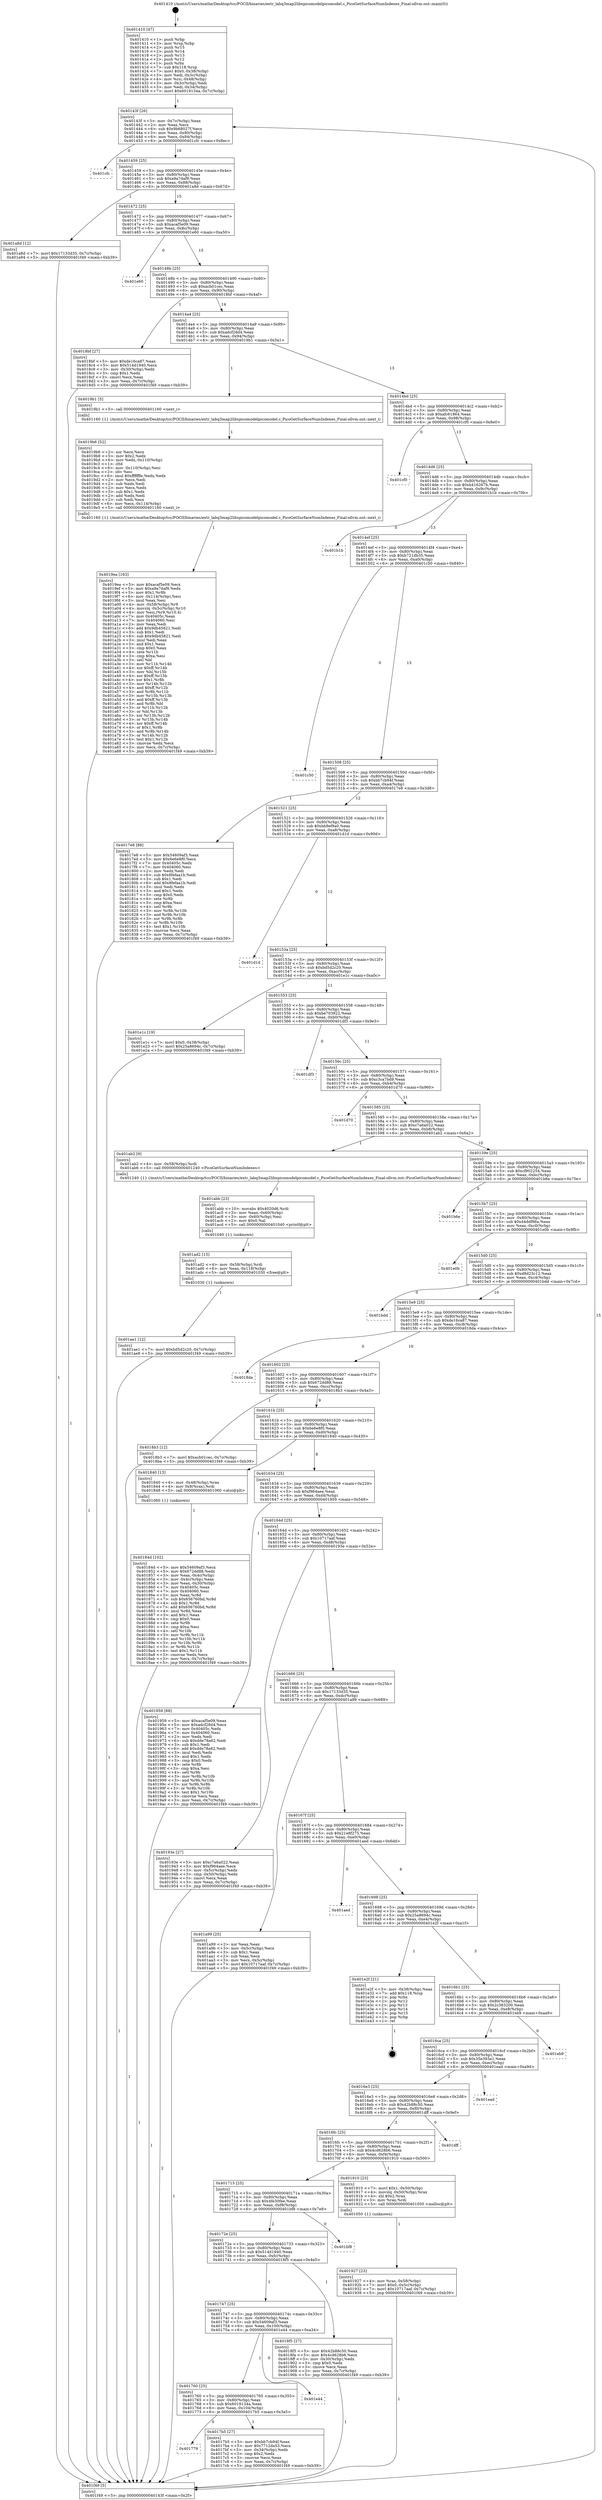 digraph "0x401410" {
  label = "0x401410 (/mnt/c/Users/mathe/Desktop/tcc/POCII/binaries/extr_labq3map2libspicomodelpicomodel.c_PicoGetSurfaceNumIndexes_Final-ollvm.out::main(0))"
  labelloc = "t"
  node[shape=record]

  Entry [label="",width=0.3,height=0.3,shape=circle,fillcolor=black,style=filled]
  "0x40143f" [label="{
     0x40143f [26]\l
     | [instrs]\l
     &nbsp;&nbsp;0x40143f \<+3\>: mov -0x7c(%rbp),%eax\l
     &nbsp;&nbsp;0x401442 \<+2\>: mov %eax,%ecx\l
     &nbsp;&nbsp;0x401444 \<+6\>: sub $0x9b68027f,%ecx\l
     &nbsp;&nbsp;0x40144a \<+3\>: mov %eax,-0x80(%rbp)\l
     &nbsp;&nbsp;0x40144d \<+6\>: mov %ecx,-0x84(%rbp)\l
     &nbsp;&nbsp;0x401453 \<+6\>: je 0000000000401cfc \<main+0x8ec\>\l
  }"]
  "0x401cfc" [label="{
     0x401cfc\l
  }", style=dashed]
  "0x401459" [label="{
     0x401459 [25]\l
     | [instrs]\l
     &nbsp;&nbsp;0x401459 \<+5\>: jmp 000000000040145e \<main+0x4e\>\l
     &nbsp;&nbsp;0x40145e \<+3\>: mov -0x80(%rbp),%eax\l
     &nbsp;&nbsp;0x401461 \<+5\>: sub $0xa9a7daf9,%eax\l
     &nbsp;&nbsp;0x401466 \<+6\>: mov %eax,-0x88(%rbp)\l
     &nbsp;&nbsp;0x40146c \<+6\>: je 0000000000401a8d \<main+0x67d\>\l
  }"]
  Exit [label="",width=0.3,height=0.3,shape=circle,fillcolor=black,style=filled,peripheries=2]
  "0x401a8d" [label="{
     0x401a8d [12]\l
     | [instrs]\l
     &nbsp;&nbsp;0x401a8d \<+7\>: movl $0x17133d35,-0x7c(%rbp)\l
     &nbsp;&nbsp;0x401a94 \<+5\>: jmp 0000000000401f49 \<main+0xb39\>\l
  }"]
  "0x401472" [label="{
     0x401472 [25]\l
     | [instrs]\l
     &nbsp;&nbsp;0x401472 \<+5\>: jmp 0000000000401477 \<main+0x67\>\l
     &nbsp;&nbsp;0x401477 \<+3\>: mov -0x80(%rbp),%eax\l
     &nbsp;&nbsp;0x40147a \<+5\>: sub $0xacaf5e09,%eax\l
     &nbsp;&nbsp;0x40147f \<+6\>: mov %eax,-0x8c(%rbp)\l
     &nbsp;&nbsp;0x401485 \<+6\>: je 0000000000401e60 \<main+0xa50\>\l
  }"]
  "0x401ae1" [label="{
     0x401ae1 [12]\l
     | [instrs]\l
     &nbsp;&nbsp;0x401ae1 \<+7\>: movl $0xbd5d2c20,-0x7c(%rbp)\l
     &nbsp;&nbsp;0x401ae8 \<+5\>: jmp 0000000000401f49 \<main+0xb39\>\l
  }"]
  "0x401e60" [label="{
     0x401e60\l
  }", style=dashed]
  "0x40148b" [label="{
     0x40148b [25]\l
     | [instrs]\l
     &nbsp;&nbsp;0x40148b \<+5\>: jmp 0000000000401490 \<main+0x80\>\l
     &nbsp;&nbsp;0x401490 \<+3\>: mov -0x80(%rbp),%eax\l
     &nbsp;&nbsp;0x401493 \<+5\>: sub $0xacb01cec,%eax\l
     &nbsp;&nbsp;0x401498 \<+6\>: mov %eax,-0x90(%rbp)\l
     &nbsp;&nbsp;0x40149e \<+6\>: je 00000000004018bf \<main+0x4af\>\l
  }"]
  "0x401ad2" [label="{
     0x401ad2 [15]\l
     | [instrs]\l
     &nbsp;&nbsp;0x401ad2 \<+4\>: mov -0x58(%rbp),%rdi\l
     &nbsp;&nbsp;0x401ad6 \<+6\>: mov %eax,-0x118(%rbp)\l
     &nbsp;&nbsp;0x401adc \<+5\>: call 0000000000401030 \<free@plt\>\l
     | [calls]\l
     &nbsp;&nbsp;0x401030 \{1\} (unknown)\l
  }"]
  "0x4018bf" [label="{
     0x4018bf [27]\l
     | [instrs]\l
     &nbsp;&nbsp;0x4018bf \<+5\>: mov $0xde16ca87,%eax\l
     &nbsp;&nbsp;0x4018c4 \<+5\>: mov $0x514d1940,%ecx\l
     &nbsp;&nbsp;0x4018c9 \<+3\>: mov -0x30(%rbp),%edx\l
     &nbsp;&nbsp;0x4018cc \<+3\>: cmp $0x1,%edx\l
     &nbsp;&nbsp;0x4018cf \<+3\>: cmovl %ecx,%eax\l
     &nbsp;&nbsp;0x4018d2 \<+3\>: mov %eax,-0x7c(%rbp)\l
     &nbsp;&nbsp;0x4018d5 \<+5\>: jmp 0000000000401f49 \<main+0xb39\>\l
  }"]
  "0x4014a4" [label="{
     0x4014a4 [25]\l
     | [instrs]\l
     &nbsp;&nbsp;0x4014a4 \<+5\>: jmp 00000000004014a9 \<main+0x99\>\l
     &nbsp;&nbsp;0x4014a9 \<+3\>: mov -0x80(%rbp),%eax\l
     &nbsp;&nbsp;0x4014ac \<+5\>: sub $0xadcf28d4,%eax\l
     &nbsp;&nbsp;0x4014b1 \<+6\>: mov %eax,-0x94(%rbp)\l
     &nbsp;&nbsp;0x4014b7 \<+6\>: je 00000000004019b1 \<main+0x5a1\>\l
  }"]
  "0x401abb" [label="{
     0x401abb [23]\l
     | [instrs]\l
     &nbsp;&nbsp;0x401abb \<+10\>: movabs $0x4020d6,%rdi\l
     &nbsp;&nbsp;0x401ac5 \<+3\>: mov %eax,-0x60(%rbp)\l
     &nbsp;&nbsp;0x401ac8 \<+3\>: mov -0x60(%rbp),%esi\l
     &nbsp;&nbsp;0x401acb \<+2\>: mov $0x0,%al\l
     &nbsp;&nbsp;0x401acd \<+5\>: call 0000000000401040 \<printf@plt\>\l
     | [calls]\l
     &nbsp;&nbsp;0x401040 \{1\} (unknown)\l
  }"]
  "0x4019b1" [label="{
     0x4019b1 [5]\l
     | [instrs]\l
     &nbsp;&nbsp;0x4019b1 \<+5\>: call 0000000000401160 \<next_i\>\l
     | [calls]\l
     &nbsp;&nbsp;0x401160 \{1\} (/mnt/c/Users/mathe/Desktop/tcc/POCII/binaries/extr_labq3map2libspicomodelpicomodel.c_PicoGetSurfaceNumIndexes_Final-ollvm.out::next_i)\l
  }"]
  "0x4014bd" [label="{
     0x4014bd [25]\l
     | [instrs]\l
     &nbsp;&nbsp;0x4014bd \<+5\>: jmp 00000000004014c2 \<main+0xb2\>\l
     &nbsp;&nbsp;0x4014c2 \<+3\>: mov -0x80(%rbp),%eax\l
     &nbsp;&nbsp;0x4014c5 \<+5\>: sub $0xafc61864,%eax\l
     &nbsp;&nbsp;0x4014ca \<+6\>: mov %eax,-0x98(%rbp)\l
     &nbsp;&nbsp;0x4014d0 \<+6\>: je 0000000000401cf0 \<main+0x8e0\>\l
  }"]
  "0x4019ea" [label="{
     0x4019ea [163]\l
     | [instrs]\l
     &nbsp;&nbsp;0x4019ea \<+5\>: mov $0xacaf5e09,%ecx\l
     &nbsp;&nbsp;0x4019ef \<+5\>: mov $0xa9a7daf9,%edx\l
     &nbsp;&nbsp;0x4019f4 \<+3\>: mov $0x1,%r8b\l
     &nbsp;&nbsp;0x4019f7 \<+6\>: mov -0x114(%rbp),%esi\l
     &nbsp;&nbsp;0x4019fd \<+3\>: imul %eax,%esi\l
     &nbsp;&nbsp;0x401a00 \<+4\>: mov -0x58(%rbp),%r9\l
     &nbsp;&nbsp;0x401a04 \<+4\>: movslq -0x5c(%rbp),%r10\l
     &nbsp;&nbsp;0x401a08 \<+4\>: mov %esi,(%r9,%r10,4)\l
     &nbsp;&nbsp;0x401a0c \<+7\>: mov 0x40405c,%eax\l
     &nbsp;&nbsp;0x401a13 \<+7\>: mov 0x404060,%esi\l
     &nbsp;&nbsp;0x401a1a \<+2\>: mov %eax,%edi\l
     &nbsp;&nbsp;0x401a1c \<+6\>: add $0x9db45821,%edi\l
     &nbsp;&nbsp;0x401a22 \<+3\>: sub $0x1,%edi\l
     &nbsp;&nbsp;0x401a25 \<+6\>: sub $0x9db45821,%edi\l
     &nbsp;&nbsp;0x401a2b \<+3\>: imul %edi,%eax\l
     &nbsp;&nbsp;0x401a2e \<+3\>: and $0x1,%eax\l
     &nbsp;&nbsp;0x401a31 \<+3\>: cmp $0x0,%eax\l
     &nbsp;&nbsp;0x401a34 \<+4\>: sete %r11b\l
     &nbsp;&nbsp;0x401a38 \<+3\>: cmp $0xa,%esi\l
     &nbsp;&nbsp;0x401a3b \<+3\>: setl %bl\l
     &nbsp;&nbsp;0x401a3e \<+3\>: mov %r11b,%r14b\l
     &nbsp;&nbsp;0x401a41 \<+4\>: xor $0xff,%r14b\l
     &nbsp;&nbsp;0x401a45 \<+3\>: mov %bl,%r15b\l
     &nbsp;&nbsp;0x401a48 \<+4\>: xor $0xff,%r15b\l
     &nbsp;&nbsp;0x401a4c \<+4\>: xor $0x1,%r8b\l
     &nbsp;&nbsp;0x401a50 \<+3\>: mov %r14b,%r12b\l
     &nbsp;&nbsp;0x401a53 \<+4\>: and $0xff,%r12b\l
     &nbsp;&nbsp;0x401a57 \<+3\>: and %r8b,%r11b\l
     &nbsp;&nbsp;0x401a5a \<+3\>: mov %r15b,%r13b\l
     &nbsp;&nbsp;0x401a5d \<+4\>: and $0xff,%r13b\l
     &nbsp;&nbsp;0x401a61 \<+3\>: and %r8b,%bl\l
     &nbsp;&nbsp;0x401a64 \<+3\>: or %r11b,%r12b\l
     &nbsp;&nbsp;0x401a67 \<+3\>: or %bl,%r13b\l
     &nbsp;&nbsp;0x401a6a \<+3\>: xor %r13b,%r12b\l
     &nbsp;&nbsp;0x401a6d \<+3\>: or %r15b,%r14b\l
     &nbsp;&nbsp;0x401a70 \<+4\>: xor $0xff,%r14b\l
     &nbsp;&nbsp;0x401a74 \<+4\>: or $0x1,%r8b\l
     &nbsp;&nbsp;0x401a78 \<+3\>: and %r8b,%r14b\l
     &nbsp;&nbsp;0x401a7b \<+3\>: or %r14b,%r12b\l
     &nbsp;&nbsp;0x401a7e \<+4\>: test $0x1,%r12b\l
     &nbsp;&nbsp;0x401a82 \<+3\>: cmovne %edx,%ecx\l
     &nbsp;&nbsp;0x401a85 \<+3\>: mov %ecx,-0x7c(%rbp)\l
     &nbsp;&nbsp;0x401a88 \<+5\>: jmp 0000000000401f49 \<main+0xb39\>\l
  }"]
  "0x401cf0" [label="{
     0x401cf0\l
  }", style=dashed]
  "0x4014d6" [label="{
     0x4014d6 [25]\l
     | [instrs]\l
     &nbsp;&nbsp;0x4014d6 \<+5\>: jmp 00000000004014db \<main+0xcb\>\l
     &nbsp;&nbsp;0x4014db \<+3\>: mov -0x80(%rbp),%eax\l
     &nbsp;&nbsp;0x4014de \<+5\>: sub $0xb416267b,%eax\l
     &nbsp;&nbsp;0x4014e3 \<+6\>: mov %eax,-0x9c(%rbp)\l
     &nbsp;&nbsp;0x4014e9 \<+6\>: je 0000000000401b1b \<main+0x70b\>\l
  }"]
  "0x4019b6" [label="{
     0x4019b6 [52]\l
     | [instrs]\l
     &nbsp;&nbsp;0x4019b6 \<+2\>: xor %ecx,%ecx\l
     &nbsp;&nbsp;0x4019b8 \<+5\>: mov $0x2,%edx\l
     &nbsp;&nbsp;0x4019bd \<+6\>: mov %edx,-0x110(%rbp)\l
     &nbsp;&nbsp;0x4019c3 \<+1\>: cltd\l
     &nbsp;&nbsp;0x4019c4 \<+6\>: mov -0x110(%rbp),%esi\l
     &nbsp;&nbsp;0x4019ca \<+2\>: idiv %esi\l
     &nbsp;&nbsp;0x4019cc \<+6\>: imul $0xfffffffe,%edx,%edx\l
     &nbsp;&nbsp;0x4019d2 \<+2\>: mov %ecx,%edi\l
     &nbsp;&nbsp;0x4019d4 \<+2\>: sub %edx,%edi\l
     &nbsp;&nbsp;0x4019d6 \<+2\>: mov %ecx,%edx\l
     &nbsp;&nbsp;0x4019d8 \<+3\>: sub $0x1,%edx\l
     &nbsp;&nbsp;0x4019db \<+2\>: add %edx,%edi\l
     &nbsp;&nbsp;0x4019dd \<+2\>: sub %edi,%ecx\l
     &nbsp;&nbsp;0x4019df \<+6\>: mov %ecx,-0x114(%rbp)\l
     &nbsp;&nbsp;0x4019e5 \<+5\>: call 0000000000401160 \<next_i\>\l
     | [calls]\l
     &nbsp;&nbsp;0x401160 \{1\} (/mnt/c/Users/mathe/Desktop/tcc/POCII/binaries/extr_labq3map2libspicomodelpicomodel.c_PicoGetSurfaceNumIndexes_Final-ollvm.out::next_i)\l
  }"]
  "0x401b1b" [label="{
     0x401b1b\l
  }", style=dashed]
  "0x4014ef" [label="{
     0x4014ef [25]\l
     | [instrs]\l
     &nbsp;&nbsp;0x4014ef \<+5\>: jmp 00000000004014f4 \<main+0xe4\>\l
     &nbsp;&nbsp;0x4014f4 \<+3\>: mov -0x80(%rbp),%eax\l
     &nbsp;&nbsp;0x4014f7 \<+5\>: sub $0xb721db35,%eax\l
     &nbsp;&nbsp;0x4014fc \<+6\>: mov %eax,-0xa0(%rbp)\l
     &nbsp;&nbsp;0x401502 \<+6\>: je 0000000000401c50 \<main+0x840\>\l
  }"]
  "0x401927" [label="{
     0x401927 [23]\l
     | [instrs]\l
     &nbsp;&nbsp;0x401927 \<+4\>: mov %rax,-0x58(%rbp)\l
     &nbsp;&nbsp;0x40192b \<+7\>: movl $0x0,-0x5c(%rbp)\l
     &nbsp;&nbsp;0x401932 \<+7\>: movl $0x10717aaf,-0x7c(%rbp)\l
     &nbsp;&nbsp;0x401939 \<+5\>: jmp 0000000000401f49 \<main+0xb39\>\l
  }"]
  "0x401c50" [label="{
     0x401c50\l
  }", style=dashed]
  "0x401508" [label="{
     0x401508 [25]\l
     | [instrs]\l
     &nbsp;&nbsp;0x401508 \<+5\>: jmp 000000000040150d \<main+0xfd\>\l
     &nbsp;&nbsp;0x40150d \<+3\>: mov -0x80(%rbp),%eax\l
     &nbsp;&nbsp;0x401510 \<+5\>: sub $0xbb7cb94f,%eax\l
     &nbsp;&nbsp;0x401515 \<+6\>: mov %eax,-0xa4(%rbp)\l
     &nbsp;&nbsp;0x40151b \<+6\>: je 00000000004017e8 \<main+0x3d8\>\l
  }"]
  "0x40184d" [label="{
     0x40184d [102]\l
     | [instrs]\l
     &nbsp;&nbsp;0x40184d \<+5\>: mov $0x54609af3,%ecx\l
     &nbsp;&nbsp;0x401852 \<+5\>: mov $0x672dd88,%edx\l
     &nbsp;&nbsp;0x401857 \<+3\>: mov %eax,-0x4c(%rbp)\l
     &nbsp;&nbsp;0x40185a \<+3\>: mov -0x4c(%rbp),%eax\l
     &nbsp;&nbsp;0x40185d \<+3\>: mov %eax,-0x30(%rbp)\l
     &nbsp;&nbsp;0x401860 \<+7\>: mov 0x40405c,%eax\l
     &nbsp;&nbsp;0x401867 \<+7\>: mov 0x404060,%esi\l
     &nbsp;&nbsp;0x40186e \<+3\>: mov %eax,%r8d\l
     &nbsp;&nbsp;0x401871 \<+7\>: sub $0x656760bd,%r8d\l
     &nbsp;&nbsp;0x401878 \<+4\>: sub $0x1,%r8d\l
     &nbsp;&nbsp;0x40187c \<+7\>: add $0x656760bd,%r8d\l
     &nbsp;&nbsp;0x401883 \<+4\>: imul %r8d,%eax\l
     &nbsp;&nbsp;0x401887 \<+3\>: and $0x1,%eax\l
     &nbsp;&nbsp;0x40188a \<+3\>: cmp $0x0,%eax\l
     &nbsp;&nbsp;0x40188d \<+4\>: sete %r9b\l
     &nbsp;&nbsp;0x401891 \<+3\>: cmp $0xa,%esi\l
     &nbsp;&nbsp;0x401894 \<+4\>: setl %r10b\l
     &nbsp;&nbsp;0x401898 \<+3\>: mov %r9b,%r11b\l
     &nbsp;&nbsp;0x40189b \<+3\>: and %r10b,%r11b\l
     &nbsp;&nbsp;0x40189e \<+3\>: xor %r10b,%r9b\l
     &nbsp;&nbsp;0x4018a1 \<+3\>: or %r9b,%r11b\l
     &nbsp;&nbsp;0x4018a4 \<+4\>: test $0x1,%r11b\l
     &nbsp;&nbsp;0x4018a8 \<+3\>: cmovne %edx,%ecx\l
     &nbsp;&nbsp;0x4018ab \<+3\>: mov %ecx,-0x7c(%rbp)\l
     &nbsp;&nbsp;0x4018ae \<+5\>: jmp 0000000000401f49 \<main+0xb39\>\l
  }"]
  "0x4017e8" [label="{
     0x4017e8 [88]\l
     | [instrs]\l
     &nbsp;&nbsp;0x4017e8 \<+5\>: mov $0x54609af3,%eax\l
     &nbsp;&nbsp;0x4017ed \<+5\>: mov $0x6e6e8f0,%ecx\l
     &nbsp;&nbsp;0x4017f2 \<+7\>: mov 0x40405c,%edx\l
     &nbsp;&nbsp;0x4017f9 \<+7\>: mov 0x404060,%esi\l
     &nbsp;&nbsp;0x401800 \<+2\>: mov %edx,%edi\l
     &nbsp;&nbsp;0x401802 \<+6\>: sub $0x8fefaa1b,%edi\l
     &nbsp;&nbsp;0x401808 \<+3\>: sub $0x1,%edi\l
     &nbsp;&nbsp;0x40180b \<+6\>: add $0x8fefaa1b,%edi\l
     &nbsp;&nbsp;0x401811 \<+3\>: imul %edi,%edx\l
     &nbsp;&nbsp;0x401814 \<+3\>: and $0x1,%edx\l
     &nbsp;&nbsp;0x401817 \<+3\>: cmp $0x0,%edx\l
     &nbsp;&nbsp;0x40181a \<+4\>: sete %r8b\l
     &nbsp;&nbsp;0x40181e \<+3\>: cmp $0xa,%esi\l
     &nbsp;&nbsp;0x401821 \<+4\>: setl %r9b\l
     &nbsp;&nbsp;0x401825 \<+3\>: mov %r8b,%r10b\l
     &nbsp;&nbsp;0x401828 \<+3\>: and %r9b,%r10b\l
     &nbsp;&nbsp;0x40182b \<+3\>: xor %r9b,%r8b\l
     &nbsp;&nbsp;0x40182e \<+3\>: or %r8b,%r10b\l
     &nbsp;&nbsp;0x401831 \<+4\>: test $0x1,%r10b\l
     &nbsp;&nbsp;0x401835 \<+3\>: cmovne %ecx,%eax\l
     &nbsp;&nbsp;0x401838 \<+3\>: mov %eax,-0x7c(%rbp)\l
     &nbsp;&nbsp;0x40183b \<+5\>: jmp 0000000000401f49 \<main+0xb39\>\l
  }"]
  "0x401521" [label="{
     0x401521 [25]\l
     | [instrs]\l
     &nbsp;&nbsp;0x401521 \<+5\>: jmp 0000000000401526 \<main+0x116\>\l
     &nbsp;&nbsp;0x401526 \<+3\>: mov -0x80(%rbp),%eax\l
     &nbsp;&nbsp;0x401529 \<+5\>: sub $0xbb9ef9a0,%eax\l
     &nbsp;&nbsp;0x40152e \<+6\>: mov %eax,-0xa8(%rbp)\l
     &nbsp;&nbsp;0x401534 \<+6\>: je 0000000000401d1d \<main+0x90d\>\l
  }"]
  "0x401410" [label="{
     0x401410 [47]\l
     | [instrs]\l
     &nbsp;&nbsp;0x401410 \<+1\>: push %rbp\l
     &nbsp;&nbsp;0x401411 \<+3\>: mov %rsp,%rbp\l
     &nbsp;&nbsp;0x401414 \<+2\>: push %r15\l
     &nbsp;&nbsp;0x401416 \<+2\>: push %r14\l
     &nbsp;&nbsp;0x401418 \<+2\>: push %r13\l
     &nbsp;&nbsp;0x40141a \<+2\>: push %r12\l
     &nbsp;&nbsp;0x40141c \<+1\>: push %rbx\l
     &nbsp;&nbsp;0x40141d \<+7\>: sub $0x118,%rsp\l
     &nbsp;&nbsp;0x401424 \<+7\>: movl $0x0,-0x38(%rbp)\l
     &nbsp;&nbsp;0x40142b \<+3\>: mov %edi,-0x3c(%rbp)\l
     &nbsp;&nbsp;0x40142e \<+4\>: mov %rsi,-0x48(%rbp)\l
     &nbsp;&nbsp;0x401432 \<+3\>: mov -0x3c(%rbp),%edi\l
     &nbsp;&nbsp;0x401435 \<+3\>: mov %edi,-0x34(%rbp)\l
     &nbsp;&nbsp;0x401438 \<+7\>: movl $0x6019134a,-0x7c(%rbp)\l
  }"]
  "0x401d1d" [label="{
     0x401d1d\l
  }", style=dashed]
  "0x40153a" [label="{
     0x40153a [25]\l
     | [instrs]\l
     &nbsp;&nbsp;0x40153a \<+5\>: jmp 000000000040153f \<main+0x12f\>\l
     &nbsp;&nbsp;0x40153f \<+3\>: mov -0x80(%rbp),%eax\l
     &nbsp;&nbsp;0x401542 \<+5\>: sub $0xbd5d2c20,%eax\l
     &nbsp;&nbsp;0x401547 \<+6\>: mov %eax,-0xac(%rbp)\l
     &nbsp;&nbsp;0x40154d \<+6\>: je 0000000000401e1c \<main+0xa0c\>\l
  }"]
  "0x401f49" [label="{
     0x401f49 [5]\l
     | [instrs]\l
     &nbsp;&nbsp;0x401f49 \<+5\>: jmp 000000000040143f \<main+0x2f\>\l
  }"]
  "0x401e1c" [label="{
     0x401e1c [19]\l
     | [instrs]\l
     &nbsp;&nbsp;0x401e1c \<+7\>: movl $0x0,-0x38(%rbp)\l
     &nbsp;&nbsp;0x401e23 \<+7\>: movl $0x25a8694c,-0x7c(%rbp)\l
     &nbsp;&nbsp;0x401e2a \<+5\>: jmp 0000000000401f49 \<main+0xb39\>\l
  }"]
  "0x401553" [label="{
     0x401553 [25]\l
     | [instrs]\l
     &nbsp;&nbsp;0x401553 \<+5\>: jmp 0000000000401558 \<main+0x148\>\l
     &nbsp;&nbsp;0x401558 \<+3\>: mov -0x80(%rbp),%eax\l
     &nbsp;&nbsp;0x40155b \<+5\>: sub $0xbe703922,%eax\l
     &nbsp;&nbsp;0x401560 \<+6\>: mov %eax,-0xb0(%rbp)\l
     &nbsp;&nbsp;0x401566 \<+6\>: je 0000000000401df3 \<main+0x9e3\>\l
  }"]
  "0x401779" [label="{
     0x401779\l
  }", style=dashed]
  "0x401df3" [label="{
     0x401df3\l
  }", style=dashed]
  "0x40156c" [label="{
     0x40156c [25]\l
     | [instrs]\l
     &nbsp;&nbsp;0x40156c \<+5\>: jmp 0000000000401571 \<main+0x161\>\l
     &nbsp;&nbsp;0x401571 \<+3\>: mov -0x80(%rbp),%eax\l
     &nbsp;&nbsp;0x401574 \<+5\>: sub $0xc3ca7bd9,%eax\l
     &nbsp;&nbsp;0x401579 \<+6\>: mov %eax,-0xb4(%rbp)\l
     &nbsp;&nbsp;0x40157f \<+6\>: je 0000000000401d70 \<main+0x960\>\l
  }"]
  "0x4017b5" [label="{
     0x4017b5 [27]\l
     | [instrs]\l
     &nbsp;&nbsp;0x4017b5 \<+5\>: mov $0xbb7cb94f,%eax\l
     &nbsp;&nbsp;0x4017ba \<+5\>: mov $0x7712da53,%ecx\l
     &nbsp;&nbsp;0x4017bf \<+3\>: mov -0x34(%rbp),%edx\l
     &nbsp;&nbsp;0x4017c2 \<+3\>: cmp $0x2,%edx\l
     &nbsp;&nbsp;0x4017c5 \<+3\>: cmovne %ecx,%eax\l
     &nbsp;&nbsp;0x4017c8 \<+3\>: mov %eax,-0x7c(%rbp)\l
     &nbsp;&nbsp;0x4017cb \<+5\>: jmp 0000000000401f49 \<main+0xb39\>\l
  }"]
  "0x401d70" [label="{
     0x401d70\l
  }", style=dashed]
  "0x401585" [label="{
     0x401585 [25]\l
     | [instrs]\l
     &nbsp;&nbsp;0x401585 \<+5\>: jmp 000000000040158a \<main+0x17a\>\l
     &nbsp;&nbsp;0x40158a \<+3\>: mov -0x80(%rbp),%eax\l
     &nbsp;&nbsp;0x40158d \<+5\>: sub $0xc7a6a022,%eax\l
     &nbsp;&nbsp;0x401592 \<+6\>: mov %eax,-0xb8(%rbp)\l
     &nbsp;&nbsp;0x401598 \<+6\>: je 0000000000401ab2 \<main+0x6a2\>\l
  }"]
  "0x401760" [label="{
     0x401760 [25]\l
     | [instrs]\l
     &nbsp;&nbsp;0x401760 \<+5\>: jmp 0000000000401765 \<main+0x355\>\l
     &nbsp;&nbsp;0x401765 \<+3\>: mov -0x80(%rbp),%eax\l
     &nbsp;&nbsp;0x401768 \<+5\>: sub $0x6019134a,%eax\l
     &nbsp;&nbsp;0x40176d \<+6\>: mov %eax,-0x104(%rbp)\l
     &nbsp;&nbsp;0x401773 \<+6\>: je 00000000004017b5 \<main+0x3a5\>\l
  }"]
  "0x401ab2" [label="{
     0x401ab2 [9]\l
     | [instrs]\l
     &nbsp;&nbsp;0x401ab2 \<+4\>: mov -0x58(%rbp),%rdi\l
     &nbsp;&nbsp;0x401ab6 \<+5\>: call 0000000000401240 \<PicoGetSurfaceNumIndexes\>\l
     | [calls]\l
     &nbsp;&nbsp;0x401240 \{1\} (/mnt/c/Users/mathe/Desktop/tcc/POCII/binaries/extr_labq3map2libspicomodelpicomodel.c_PicoGetSurfaceNumIndexes_Final-ollvm.out::PicoGetSurfaceNumIndexes)\l
  }"]
  "0x40159e" [label="{
     0x40159e [25]\l
     | [instrs]\l
     &nbsp;&nbsp;0x40159e \<+5\>: jmp 00000000004015a3 \<main+0x193\>\l
     &nbsp;&nbsp;0x4015a3 \<+3\>: mov -0x80(%rbp),%eax\l
     &nbsp;&nbsp;0x4015a6 \<+5\>: sub $0xcf902254,%eax\l
     &nbsp;&nbsp;0x4015ab \<+6\>: mov %eax,-0xbc(%rbp)\l
     &nbsp;&nbsp;0x4015b1 \<+6\>: je 0000000000401b6e \<main+0x75e\>\l
  }"]
  "0x401e44" [label="{
     0x401e44\l
  }", style=dashed]
  "0x401b6e" [label="{
     0x401b6e\l
  }", style=dashed]
  "0x4015b7" [label="{
     0x4015b7 [25]\l
     | [instrs]\l
     &nbsp;&nbsp;0x4015b7 \<+5\>: jmp 00000000004015bc \<main+0x1ac\>\l
     &nbsp;&nbsp;0x4015bc \<+3\>: mov -0x80(%rbp),%eax\l
     &nbsp;&nbsp;0x4015bf \<+5\>: sub $0xd4ddf86a,%eax\l
     &nbsp;&nbsp;0x4015c4 \<+6\>: mov %eax,-0xc0(%rbp)\l
     &nbsp;&nbsp;0x4015ca \<+6\>: je 0000000000401e0b \<main+0x9fb\>\l
  }"]
  "0x401747" [label="{
     0x401747 [25]\l
     | [instrs]\l
     &nbsp;&nbsp;0x401747 \<+5\>: jmp 000000000040174c \<main+0x33c\>\l
     &nbsp;&nbsp;0x40174c \<+3\>: mov -0x80(%rbp),%eax\l
     &nbsp;&nbsp;0x40174f \<+5\>: sub $0x54609af3,%eax\l
     &nbsp;&nbsp;0x401754 \<+6\>: mov %eax,-0x100(%rbp)\l
     &nbsp;&nbsp;0x40175a \<+6\>: je 0000000000401e44 \<main+0xa34\>\l
  }"]
  "0x401e0b" [label="{
     0x401e0b\l
  }", style=dashed]
  "0x4015d0" [label="{
     0x4015d0 [25]\l
     | [instrs]\l
     &nbsp;&nbsp;0x4015d0 \<+5\>: jmp 00000000004015d5 \<main+0x1c5\>\l
     &nbsp;&nbsp;0x4015d5 \<+3\>: mov -0x80(%rbp),%eax\l
     &nbsp;&nbsp;0x4015d8 \<+5\>: sub $0xd8d23c12,%eax\l
     &nbsp;&nbsp;0x4015dd \<+6\>: mov %eax,-0xc4(%rbp)\l
     &nbsp;&nbsp;0x4015e3 \<+6\>: je 0000000000401bdd \<main+0x7cd\>\l
  }"]
  "0x4018f5" [label="{
     0x4018f5 [27]\l
     | [instrs]\l
     &nbsp;&nbsp;0x4018f5 \<+5\>: mov $0x42b88c50,%eax\l
     &nbsp;&nbsp;0x4018fa \<+5\>: mov $0x4cd628b6,%ecx\l
     &nbsp;&nbsp;0x4018ff \<+3\>: mov -0x30(%rbp),%edx\l
     &nbsp;&nbsp;0x401902 \<+3\>: cmp $0x0,%edx\l
     &nbsp;&nbsp;0x401905 \<+3\>: cmove %ecx,%eax\l
     &nbsp;&nbsp;0x401908 \<+3\>: mov %eax,-0x7c(%rbp)\l
     &nbsp;&nbsp;0x40190b \<+5\>: jmp 0000000000401f49 \<main+0xb39\>\l
  }"]
  "0x401bdd" [label="{
     0x401bdd\l
  }", style=dashed]
  "0x4015e9" [label="{
     0x4015e9 [25]\l
     | [instrs]\l
     &nbsp;&nbsp;0x4015e9 \<+5\>: jmp 00000000004015ee \<main+0x1de\>\l
     &nbsp;&nbsp;0x4015ee \<+3\>: mov -0x80(%rbp),%eax\l
     &nbsp;&nbsp;0x4015f1 \<+5\>: sub $0xde16ca87,%eax\l
     &nbsp;&nbsp;0x4015f6 \<+6\>: mov %eax,-0xc8(%rbp)\l
     &nbsp;&nbsp;0x4015fc \<+6\>: je 00000000004018da \<main+0x4ca\>\l
  }"]
  "0x40172e" [label="{
     0x40172e [25]\l
     | [instrs]\l
     &nbsp;&nbsp;0x40172e \<+5\>: jmp 0000000000401733 \<main+0x323\>\l
     &nbsp;&nbsp;0x401733 \<+3\>: mov -0x80(%rbp),%eax\l
     &nbsp;&nbsp;0x401736 \<+5\>: sub $0x514d1940,%eax\l
     &nbsp;&nbsp;0x40173b \<+6\>: mov %eax,-0xfc(%rbp)\l
     &nbsp;&nbsp;0x401741 \<+6\>: je 00000000004018f5 \<main+0x4e5\>\l
  }"]
  "0x4018da" [label="{
     0x4018da\l
  }", style=dashed]
  "0x401602" [label="{
     0x401602 [25]\l
     | [instrs]\l
     &nbsp;&nbsp;0x401602 \<+5\>: jmp 0000000000401607 \<main+0x1f7\>\l
     &nbsp;&nbsp;0x401607 \<+3\>: mov -0x80(%rbp),%eax\l
     &nbsp;&nbsp;0x40160a \<+5\>: sub $0x672dd88,%eax\l
     &nbsp;&nbsp;0x40160f \<+6\>: mov %eax,-0xcc(%rbp)\l
     &nbsp;&nbsp;0x401615 \<+6\>: je 00000000004018b3 \<main+0x4a3\>\l
  }"]
  "0x401bf8" [label="{
     0x401bf8\l
  }", style=dashed]
  "0x4018b3" [label="{
     0x4018b3 [12]\l
     | [instrs]\l
     &nbsp;&nbsp;0x4018b3 \<+7\>: movl $0xacb01cec,-0x7c(%rbp)\l
     &nbsp;&nbsp;0x4018ba \<+5\>: jmp 0000000000401f49 \<main+0xb39\>\l
  }"]
  "0x40161b" [label="{
     0x40161b [25]\l
     | [instrs]\l
     &nbsp;&nbsp;0x40161b \<+5\>: jmp 0000000000401620 \<main+0x210\>\l
     &nbsp;&nbsp;0x401620 \<+3\>: mov -0x80(%rbp),%eax\l
     &nbsp;&nbsp;0x401623 \<+5\>: sub $0x6e6e8f0,%eax\l
     &nbsp;&nbsp;0x401628 \<+6\>: mov %eax,-0xd0(%rbp)\l
     &nbsp;&nbsp;0x40162e \<+6\>: je 0000000000401840 \<main+0x430\>\l
  }"]
  "0x401715" [label="{
     0x401715 [25]\l
     | [instrs]\l
     &nbsp;&nbsp;0x401715 \<+5\>: jmp 000000000040171a \<main+0x30a\>\l
     &nbsp;&nbsp;0x40171a \<+3\>: mov -0x80(%rbp),%eax\l
     &nbsp;&nbsp;0x40171d \<+5\>: sub $0x4fe30fee,%eax\l
     &nbsp;&nbsp;0x401722 \<+6\>: mov %eax,-0xf8(%rbp)\l
     &nbsp;&nbsp;0x401728 \<+6\>: je 0000000000401bf8 \<main+0x7e8\>\l
  }"]
  "0x401840" [label="{
     0x401840 [13]\l
     | [instrs]\l
     &nbsp;&nbsp;0x401840 \<+4\>: mov -0x48(%rbp),%rax\l
     &nbsp;&nbsp;0x401844 \<+4\>: mov 0x8(%rax),%rdi\l
     &nbsp;&nbsp;0x401848 \<+5\>: call 0000000000401060 \<atoi@plt\>\l
     | [calls]\l
     &nbsp;&nbsp;0x401060 \{1\} (unknown)\l
  }"]
  "0x401634" [label="{
     0x401634 [25]\l
     | [instrs]\l
     &nbsp;&nbsp;0x401634 \<+5\>: jmp 0000000000401639 \<main+0x229\>\l
     &nbsp;&nbsp;0x401639 \<+3\>: mov -0x80(%rbp),%eax\l
     &nbsp;&nbsp;0x40163c \<+5\>: sub $0xf964aee,%eax\l
     &nbsp;&nbsp;0x401641 \<+6\>: mov %eax,-0xd4(%rbp)\l
     &nbsp;&nbsp;0x401647 \<+6\>: je 0000000000401959 \<main+0x549\>\l
  }"]
  "0x401910" [label="{
     0x401910 [23]\l
     | [instrs]\l
     &nbsp;&nbsp;0x401910 \<+7\>: movl $0x1,-0x50(%rbp)\l
     &nbsp;&nbsp;0x401917 \<+4\>: movslq -0x50(%rbp),%rax\l
     &nbsp;&nbsp;0x40191b \<+4\>: shl $0x2,%rax\l
     &nbsp;&nbsp;0x40191f \<+3\>: mov %rax,%rdi\l
     &nbsp;&nbsp;0x401922 \<+5\>: call 0000000000401050 \<malloc@plt\>\l
     | [calls]\l
     &nbsp;&nbsp;0x401050 \{1\} (unknown)\l
  }"]
  "0x401959" [label="{
     0x401959 [88]\l
     | [instrs]\l
     &nbsp;&nbsp;0x401959 \<+5\>: mov $0xacaf5e09,%eax\l
     &nbsp;&nbsp;0x40195e \<+5\>: mov $0xadcf28d4,%ecx\l
     &nbsp;&nbsp;0x401963 \<+7\>: mov 0x40405c,%edx\l
     &nbsp;&nbsp;0x40196a \<+7\>: mov 0x404060,%esi\l
     &nbsp;&nbsp;0x401971 \<+2\>: mov %edx,%edi\l
     &nbsp;&nbsp;0x401973 \<+6\>: sub $0xdde78a62,%edi\l
     &nbsp;&nbsp;0x401979 \<+3\>: sub $0x1,%edi\l
     &nbsp;&nbsp;0x40197c \<+6\>: add $0xdde78a62,%edi\l
     &nbsp;&nbsp;0x401982 \<+3\>: imul %edi,%edx\l
     &nbsp;&nbsp;0x401985 \<+3\>: and $0x1,%edx\l
     &nbsp;&nbsp;0x401988 \<+3\>: cmp $0x0,%edx\l
     &nbsp;&nbsp;0x40198b \<+4\>: sete %r8b\l
     &nbsp;&nbsp;0x40198f \<+3\>: cmp $0xa,%esi\l
     &nbsp;&nbsp;0x401992 \<+4\>: setl %r9b\l
     &nbsp;&nbsp;0x401996 \<+3\>: mov %r8b,%r10b\l
     &nbsp;&nbsp;0x401999 \<+3\>: and %r9b,%r10b\l
     &nbsp;&nbsp;0x40199c \<+3\>: xor %r9b,%r8b\l
     &nbsp;&nbsp;0x40199f \<+3\>: or %r8b,%r10b\l
     &nbsp;&nbsp;0x4019a2 \<+4\>: test $0x1,%r10b\l
     &nbsp;&nbsp;0x4019a6 \<+3\>: cmovne %ecx,%eax\l
     &nbsp;&nbsp;0x4019a9 \<+3\>: mov %eax,-0x7c(%rbp)\l
     &nbsp;&nbsp;0x4019ac \<+5\>: jmp 0000000000401f49 \<main+0xb39\>\l
  }"]
  "0x40164d" [label="{
     0x40164d [25]\l
     | [instrs]\l
     &nbsp;&nbsp;0x40164d \<+5\>: jmp 0000000000401652 \<main+0x242\>\l
     &nbsp;&nbsp;0x401652 \<+3\>: mov -0x80(%rbp),%eax\l
     &nbsp;&nbsp;0x401655 \<+5\>: sub $0x10717aaf,%eax\l
     &nbsp;&nbsp;0x40165a \<+6\>: mov %eax,-0xd8(%rbp)\l
     &nbsp;&nbsp;0x401660 \<+6\>: je 000000000040193e \<main+0x52e\>\l
  }"]
  "0x4016fc" [label="{
     0x4016fc [25]\l
     | [instrs]\l
     &nbsp;&nbsp;0x4016fc \<+5\>: jmp 0000000000401701 \<main+0x2f1\>\l
     &nbsp;&nbsp;0x401701 \<+3\>: mov -0x80(%rbp),%eax\l
     &nbsp;&nbsp;0x401704 \<+5\>: sub $0x4cd628b6,%eax\l
     &nbsp;&nbsp;0x401709 \<+6\>: mov %eax,-0xf4(%rbp)\l
     &nbsp;&nbsp;0x40170f \<+6\>: je 0000000000401910 \<main+0x500\>\l
  }"]
  "0x40193e" [label="{
     0x40193e [27]\l
     | [instrs]\l
     &nbsp;&nbsp;0x40193e \<+5\>: mov $0xc7a6a022,%eax\l
     &nbsp;&nbsp;0x401943 \<+5\>: mov $0xf964aee,%ecx\l
     &nbsp;&nbsp;0x401948 \<+3\>: mov -0x5c(%rbp),%edx\l
     &nbsp;&nbsp;0x40194b \<+3\>: cmp -0x50(%rbp),%edx\l
     &nbsp;&nbsp;0x40194e \<+3\>: cmovl %ecx,%eax\l
     &nbsp;&nbsp;0x401951 \<+3\>: mov %eax,-0x7c(%rbp)\l
     &nbsp;&nbsp;0x401954 \<+5\>: jmp 0000000000401f49 \<main+0xb39\>\l
  }"]
  "0x401666" [label="{
     0x401666 [25]\l
     | [instrs]\l
     &nbsp;&nbsp;0x401666 \<+5\>: jmp 000000000040166b \<main+0x25b\>\l
     &nbsp;&nbsp;0x40166b \<+3\>: mov -0x80(%rbp),%eax\l
     &nbsp;&nbsp;0x40166e \<+5\>: sub $0x17133d35,%eax\l
     &nbsp;&nbsp;0x401673 \<+6\>: mov %eax,-0xdc(%rbp)\l
     &nbsp;&nbsp;0x401679 \<+6\>: je 0000000000401a99 \<main+0x689\>\l
  }"]
  "0x401dff" [label="{
     0x401dff\l
  }", style=dashed]
  "0x401a99" [label="{
     0x401a99 [25]\l
     | [instrs]\l
     &nbsp;&nbsp;0x401a99 \<+2\>: xor %eax,%eax\l
     &nbsp;&nbsp;0x401a9b \<+3\>: mov -0x5c(%rbp),%ecx\l
     &nbsp;&nbsp;0x401a9e \<+3\>: sub $0x1,%eax\l
     &nbsp;&nbsp;0x401aa1 \<+2\>: sub %eax,%ecx\l
     &nbsp;&nbsp;0x401aa3 \<+3\>: mov %ecx,-0x5c(%rbp)\l
     &nbsp;&nbsp;0x401aa6 \<+7\>: movl $0x10717aaf,-0x7c(%rbp)\l
     &nbsp;&nbsp;0x401aad \<+5\>: jmp 0000000000401f49 \<main+0xb39\>\l
  }"]
  "0x40167f" [label="{
     0x40167f [25]\l
     | [instrs]\l
     &nbsp;&nbsp;0x40167f \<+5\>: jmp 0000000000401684 \<main+0x274\>\l
     &nbsp;&nbsp;0x401684 \<+3\>: mov -0x80(%rbp),%eax\l
     &nbsp;&nbsp;0x401687 \<+5\>: sub $0x21e8f275,%eax\l
     &nbsp;&nbsp;0x40168c \<+6\>: mov %eax,-0xe0(%rbp)\l
     &nbsp;&nbsp;0x401692 \<+6\>: je 0000000000401aed \<main+0x6dd\>\l
  }"]
  "0x4016e3" [label="{
     0x4016e3 [25]\l
     | [instrs]\l
     &nbsp;&nbsp;0x4016e3 \<+5\>: jmp 00000000004016e8 \<main+0x2d8\>\l
     &nbsp;&nbsp;0x4016e8 \<+3\>: mov -0x80(%rbp),%eax\l
     &nbsp;&nbsp;0x4016eb \<+5\>: sub $0x42b88c50,%eax\l
     &nbsp;&nbsp;0x4016f0 \<+6\>: mov %eax,-0xf0(%rbp)\l
     &nbsp;&nbsp;0x4016f6 \<+6\>: je 0000000000401dff \<main+0x9ef\>\l
  }"]
  "0x401aed" [label="{
     0x401aed\l
  }", style=dashed]
  "0x401698" [label="{
     0x401698 [25]\l
     | [instrs]\l
     &nbsp;&nbsp;0x401698 \<+5\>: jmp 000000000040169d \<main+0x28d\>\l
     &nbsp;&nbsp;0x40169d \<+3\>: mov -0x80(%rbp),%eax\l
     &nbsp;&nbsp;0x4016a0 \<+5\>: sub $0x25a8694c,%eax\l
     &nbsp;&nbsp;0x4016a5 \<+6\>: mov %eax,-0xe4(%rbp)\l
     &nbsp;&nbsp;0x4016ab \<+6\>: je 0000000000401e2f \<main+0xa1f\>\l
  }"]
  "0x401ead" [label="{
     0x401ead\l
  }", style=dashed]
  "0x401e2f" [label="{
     0x401e2f [21]\l
     | [instrs]\l
     &nbsp;&nbsp;0x401e2f \<+3\>: mov -0x38(%rbp),%eax\l
     &nbsp;&nbsp;0x401e32 \<+7\>: add $0x118,%rsp\l
     &nbsp;&nbsp;0x401e39 \<+1\>: pop %rbx\l
     &nbsp;&nbsp;0x401e3a \<+2\>: pop %r12\l
     &nbsp;&nbsp;0x401e3c \<+2\>: pop %r13\l
     &nbsp;&nbsp;0x401e3e \<+2\>: pop %r14\l
     &nbsp;&nbsp;0x401e40 \<+2\>: pop %r15\l
     &nbsp;&nbsp;0x401e42 \<+1\>: pop %rbp\l
     &nbsp;&nbsp;0x401e43 \<+1\>: ret\l
  }"]
  "0x4016b1" [label="{
     0x4016b1 [25]\l
     | [instrs]\l
     &nbsp;&nbsp;0x4016b1 \<+5\>: jmp 00000000004016b6 \<main+0x2a6\>\l
     &nbsp;&nbsp;0x4016b6 \<+3\>: mov -0x80(%rbp),%eax\l
     &nbsp;&nbsp;0x4016b9 \<+5\>: sub $0x2c383200,%eax\l
     &nbsp;&nbsp;0x4016be \<+6\>: mov %eax,-0xe8(%rbp)\l
     &nbsp;&nbsp;0x4016c4 \<+6\>: je 0000000000401eb9 \<main+0xaa9\>\l
  }"]
  "0x4016ca" [label="{
     0x4016ca [25]\l
     | [instrs]\l
     &nbsp;&nbsp;0x4016ca \<+5\>: jmp 00000000004016cf \<main+0x2bf\>\l
     &nbsp;&nbsp;0x4016cf \<+3\>: mov -0x80(%rbp),%eax\l
     &nbsp;&nbsp;0x4016d2 \<+5\>: sub $0x35e393a1,%eax\l
     &nbsp;&nbsp;0x4016d7 \<+6\>: mov %eax,-0xec(%rbp)\l
     &nbsp;&nbsp;0x4016dd \<+6\>: je 0000000000401ead \<main+0xa9d\>\l
  }"]
  "0x401eb9" [label="{
     0x401eb9\l
  }", style=dashed]
  Entry -> "0x401410" [label=" 1"]
  "0x40143f" -> "0x401cfc" [label=" 0"]
  "0x40143f" -> "0x401459" [label=" 16"]
  "0x401e2f" -> Exit [label=" 1"]
  "0x401459" -> "0x401a8d" [label=" 1"]
  "0x401459" -> "0x401472" [label=" 15"]
  "0x401e1c" -> "0x401f49" [label=" 1"]
  "0x401472" -> "0x401e60" [label=" 0"]
  "0x401472" -> "0x40148b" [label=" 15"]
  "0x401ae1" -> "0x401f49" [label=" 1"]
  "0x40148b" -> "0x4018bf" [label=" 1"]
  "0x40148b" -> "0x4014a4" [label=" 14"]
  "0x401ad2" -> "0x401ae1" [label=" 1"]
  "0x4014a4" -> "0x4019b1" [label=" 1"]
  "0x4014a4" -> "0x4014bd" [label=" 13"]
  "0x401abb" -> "0x401ad2" [label=" 1"]
  "0x4014bd" -> "0x401cf0" [label=" 0"]
  "0x4014bd" -> "0x4014d6" [label=" 13"]
  "0x401ab2" -> "0x401abb" [label=" 1"]
  "0x4014d6" -> "0x401b1b" [label=" 0"]
  "0x4014d6" -> "0x4014ef" [label=" 13"]
  "0x401a99" -> "0x401f49" [label=" 1"]
  "0x4014ef" -> "0x401c50" [label=" 0"]
  "0x4014ef" -> "0x401508" [label=" 13"]
  "0x401a8d" -> "0x401f49" [label=" 1"]
  "0x401508" -> "0x4017e8" [label=" 1"]
  "0x401508" -> "0x401521" [label=" 12"]
  "0x4019ea" -> "0x401f49" [label=" 1"]
  "0x401521" -> "0x401d1d" [label=" 0"]
  "0x401521" -> "0x40153a" [label=" 12"]
  "0x4019b6" -> "0x4019ea" [label=" 1"]
  "0x40153a" -> "0x401e1c" [label=" 1"]
  "0x40153a" -> "0x401553" [label=" 11"]
  "0x4019b1" -> "0x4019b6" [label=" 1"]
  "0x401553" -> "0x401df3" [label=" 0"]
  "0x401553" -> "0x40156c" [label=" 11"]
  "0x401959" -> "0x401f49" [label=" 1"]
  "0x40156c" -> "0x401d70" [label=" 0"]
  "0x40156c" -> "0x401585" [label=" 11"]
  "0x40193e" -> "0x401f49" [label=" 2"]
  "0x401585" -> "0x401ab2" [label=" 1"]
  "0x401585" -> "0x40159e" [label=" 10"]
  "0x401910" -> "0x401927" [label=" 1"]
  "0x40159e" -> "0x401b6e" [label=" 0"]
  "0x40159e" -> "0x4015b7" [label=" 10"]
  "0x4018f5" -> "0x401f49" [label=" 1"]
  "0x4015b7" -> "0x401e0b" [label=" 0"]
  "0x4015b7" -> "0x4015d0" [label=" 10"]
  "0x4018b3" -> "0x401f49" [label=" 1"]
  "0x4015d0" -> "0x401bdd" [label=" 0"]
  "0x4015d0" -> "0x4015e9" [label=" 10"]
  "0x40184d" -> "0x401f49" [label=" 1"]
  "0x4015e9" -> "0x4018da" [label=" 0"]
  "0x4015e9" -> "0x401602" [label=" 10"]
  "0x4017e8" -> "0x401f49" [label=" 1"]
  "0x401602" -> "0x4018b3" [label=" 1"]
  "0x401602" -> "0x40161b" [label=" 9"]
  "0x401f49" -> "0x40143f" [label=" 15"]
  "0x40161b" -> "0x401840" [label=" 1"]
  "0x40161b" -> "0x401634" [label=" 8"]
  "0x4017b5" -> "0x401f49" [label=" 1"]
  "0x401634" -> "0x401959" [label=" 1"]
  "0x401634" -> "0x40164d" [label=" 7"]
  "0x401760" -> "0x401779" [label=" 0"]
  "0x40164d" -> "0x40193e" [label=" 2"]
  "0x40164d" -> "0x401666" [label=" 5"]
  "0x401927" -> "0x401f49" [label=" 1"]
  "0x401666" -> "0x401a99" [label=" 1"]
  "0x401666" -> "0x40167f" [label=" 4"]
  "0x401747" -> "0x401760" [label=" 1"]
  "0x40167f" -> "0x401aed" [label=" 0"]
  "0x40167f" -> "0x401698" [label=" 4"]
  "0x4018bf" -> "0x401f49" [label=" 1"]
  "0x401698" -> "0x401e2f" [label=" 1"]
  "0x401698" -> "0x4016b1" [label=" 3"]
  "0x40172e" -> "0x401747" [label=" 1"]
  "0x4016b1" -> "0x401eb9" [label=" 0"]
  "0x4016b1" -> "0x4016ca" [label=" 3"]
  "0x40172e" -> "0x4018f5" [label=" 1"]
  "0x4016ca" -> "0x401ead" [label=" 0"]
  "0x4016ca" -> "0x4016e3" [label=" 3"]
  "0x401747" -> "0x401e44" [label=" 0"]
  "0x4016e3" -> "0x401dff" [label=" 0"]
  "0x4016e3" -> "0x4016fc" [label=" 3"]
  "0x401760" -> "0x4017b5" [label=" 1"]
  "0x4016fc" -> "0x401910" [label=" 1"]
  "0x4016fc" -> "0x401715" [label=" 2"]
  "0x401410" -> "0x40143f" [label=" 1"]
  "0x401715" -> "0x401bf8" [label=" 0"]
  "0x401715" -> "0x40172e" [label=" 2"]
  "0x401840" -> "0x40184d" [label=" 1"]
}
